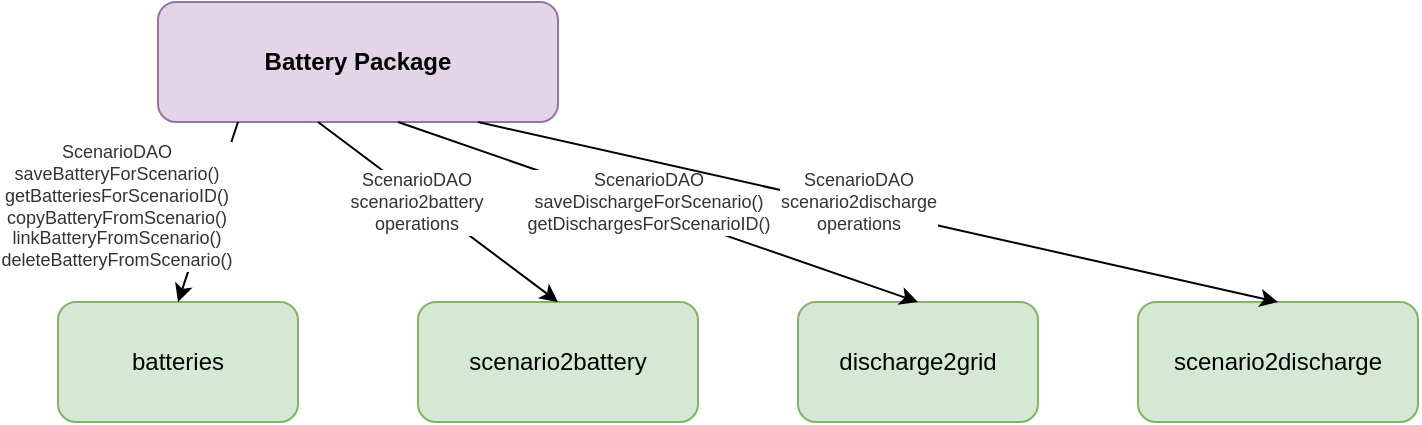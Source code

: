 <mxfile version="24.0.0" type="device">
  <diagram name="Battery Package Dependencies" id="battery-package">
    <mxGraphModel dx="1200" dy="700" grid="1" gridSize="10" guides="1" tooltips="1" connect="1" arrows="1" fold="1" page="1" pageScale="1" pageWidth="1400" pageHeight="900" math="0" shadow="0">
      <root>
        <mxCell id="0" />
        <mxCell id="1" parent="0" />
        
        <!-- Battery Package -->
        <mxCell id="battery-package" value="Battery Package" style="rounded=1;whiteSpace=wrap;html=1;fillColor=#E1D5E7;strokeColor=#9673A6;fontColor=#000000;fontStyle=1;" vertex="1" parent="1">
          <mxGeometry x="100" y="50" width="200" height="60" as="geometry" />
        </mxCell>
        
        <!-- Database Tables -->
        <mxCell id="batteries-table" value="batteries" style="rounded=1;whiteSpace=wrap;html=1;fillColor=#D5E8D4;strokeColor=#82B366;fontColor=#000000;" vertex="1" parent="1">
          <mxGeometry x="50" y="200" width="120" height="60" as="geometry" />
        </mxCell>
        
        <mxCell id="scenario2battery-table" value="scenario2battery" style="rounded=1;whiteSpace=wrap;html=1;fillColor=#D5E8D4;strokeColor=#82B366;fontColor=#000000;" vertex="1" parent="1">
          <mxGeometry x="230" y="200" width="140" height="60" as="geometry" />
        </mxCell>
        
        <mxCell id="discharge2grid-table" value="discharge2grid" style="rounded=1;whiteSpace=wrap;html=1;fillColor=#D5E8D4;strokeColor=#82B366;fontColor=#000000;" vertex="1" parent="1">
          <mxGeometry x="420" y="200" width="120" height="60" as="geometry" />
        </mxCell>
        
        <mxCell id="scenario2discharge-table" value="scenario2discharge" style="rounded=1;whiteSpace=wrap;html=1;fillColor=#D5E8D4;strokeColor=#82B366;fontColor=#000000;" vertex="1" parent="1">
          <mxGeometry x="590" y="200" width="140" height="60" as="geometry" />
        </mxCell>
        
        <!-- Connections with DAO annotations -->
        <mxCell id="connection1" value="" style="endArrow=classic;html=1;rounded=1;exitX=0.2;exitY=1;exitDx=0;exitDy=0;entryX=0.5;entryY=0;entryDx=0;entryDy=0;" edge="1" parent="1" source="battery-package" target="batteries-table">
          <mxGeometry width="50" height="50" relative="1" as="geometry">
            <mxPoint x="300" y="300" as="sourcePoint" />
            <mxPoint x="350" y="250" as="targetPoint" />
          </mxGeometry>
        </mxCell>
        
        <mxCell id="dao1-label" value="ScenarioDAO&#xa;saveBatteryForScenario()&#xa;getBatteriesForScenarioID()&#xa;copyBatteryFromScenario()&#xa;linkBatteryFromScenario()&#xa;deleteBatteryFromScenario()" style="edgeLabel;html=1;align=center;verticalAlign=middle;resizable=0;points=[];fontSize=9;fontColor=#333333;" vertex="1" connectable="0" parent="connection1">
          <mxGeometry x="-0.2" y="1" relative="1" as="geometry">
            <mxPoint x="-50" y="5" as="offset" />
          </mxGeometry>
        </mxCell>
        
        <mxCell id="connection2" value="" style="endArrow=classic;html=1;rounded=1;exitX=0.4;exitY=1;exitDx=0;exitDy=0;entryX=0.5;entryY=0;entryDx=0;entryDy=0;" edge="1" parent="1" source="battery-package" target="scenario2battery-table">
          <mxGeometry width="50" height="50" relative="1" as="geometry">
            <mxPoint x="300" y="300" as="sourcePoint" />
            <mxPoint x="350" y="250" as="targetPoint" />
          </mxGeometry>
        </mxCell>
        
        <mxCell id="dao2-label" value="ScenarioDAO&#xa;scenario2battery&#xa;operations" style="edgeLabel;html=1;align=center;verticalAlign=middle;resizable=0;points=[];fontSize=9;fontColor=#333333;" vertex="1" connectable="0" parent="connection2">
          <mxGeometry x="-0.2" y="1" relative="1" as="geometry">
            <mxPoint x="0" y="5" as="offset" />
          </mxGeometry>
        </mxCell>
        
        <mxCell id="connection3" value="" style="endArrow=classic;html=1;rounded=1;exitX=0.6;exitY=1;exitDx=0;exitDy=0;entryX=0.5;entryY=0;entryDx=0;entryDy=0;" edge="1" parent="1" source="battery-package" target="discharge2grid-table">
          <mxGeometry width="50" height="50" relative="1" as="geometry">
            <mxPoint x="300" y="300" as="sourcePoint" />
            <mxPoint x="350" y="250" as="targetPoint" />
          </mxGeometry>
        </mxCell>
        
        <mxCell id="dao3-label" value="ScenarioDAO&#xa;saveDischargeForScenario()&#xa;getDischargesForScenarioID()" style="edgeLabel;html=1;align=center;verticalAlign=middle;resizable=0;points=[];fontSize=9;fontColor=#333333;" vertex="1" connectable="0" parent="connection3">
          <mxGeometry x="-0.2" y="1" relative="1" as="geometry">
            <mxPoint x="20" y="5" as="offset" />
          </mxGeometry>
        </mxCell>
        
        <mxCell id="connection4" value="" style="endArrow=classic;html=1;rounded=1;exitX=0.8;exitY=1;exitDx=0;exitDy=0;entryX=0.5;entryY=0;entryDx=0;entryDy=0;" edge="1" parent="1" source="battery-package" target="scenario2discharge-table">
          <mxGeometry width="50" height="50" relative="1" as="geometry">
            <mxPoint x="300" y="300" as="sourcePoint" />
            <mxPoint x="350" y="250" as="targetPoint" />
          </mxGeometry>
        </mxCell>
        
        <mxCell id="dao4-label" value="ScenarioDAO&#xa;scenario2discharge&#xa;operations" style="edgeLabel;html=1;align=center;verticalAlign=middle;resizable=0;points=[];fontSize=9;fontColor=#333333;" vertex="1" connectable="0" parent="connection4">
          <mxGeometry x="-0.2" y="1" relative="1" as="geometry">
            <mxPoint x="30" y="5" as="offset" />
          </mxGeometry>
        </mxCell>
        
      </root>
    </mxGraphModel>
  </diagram>
</mxfile>